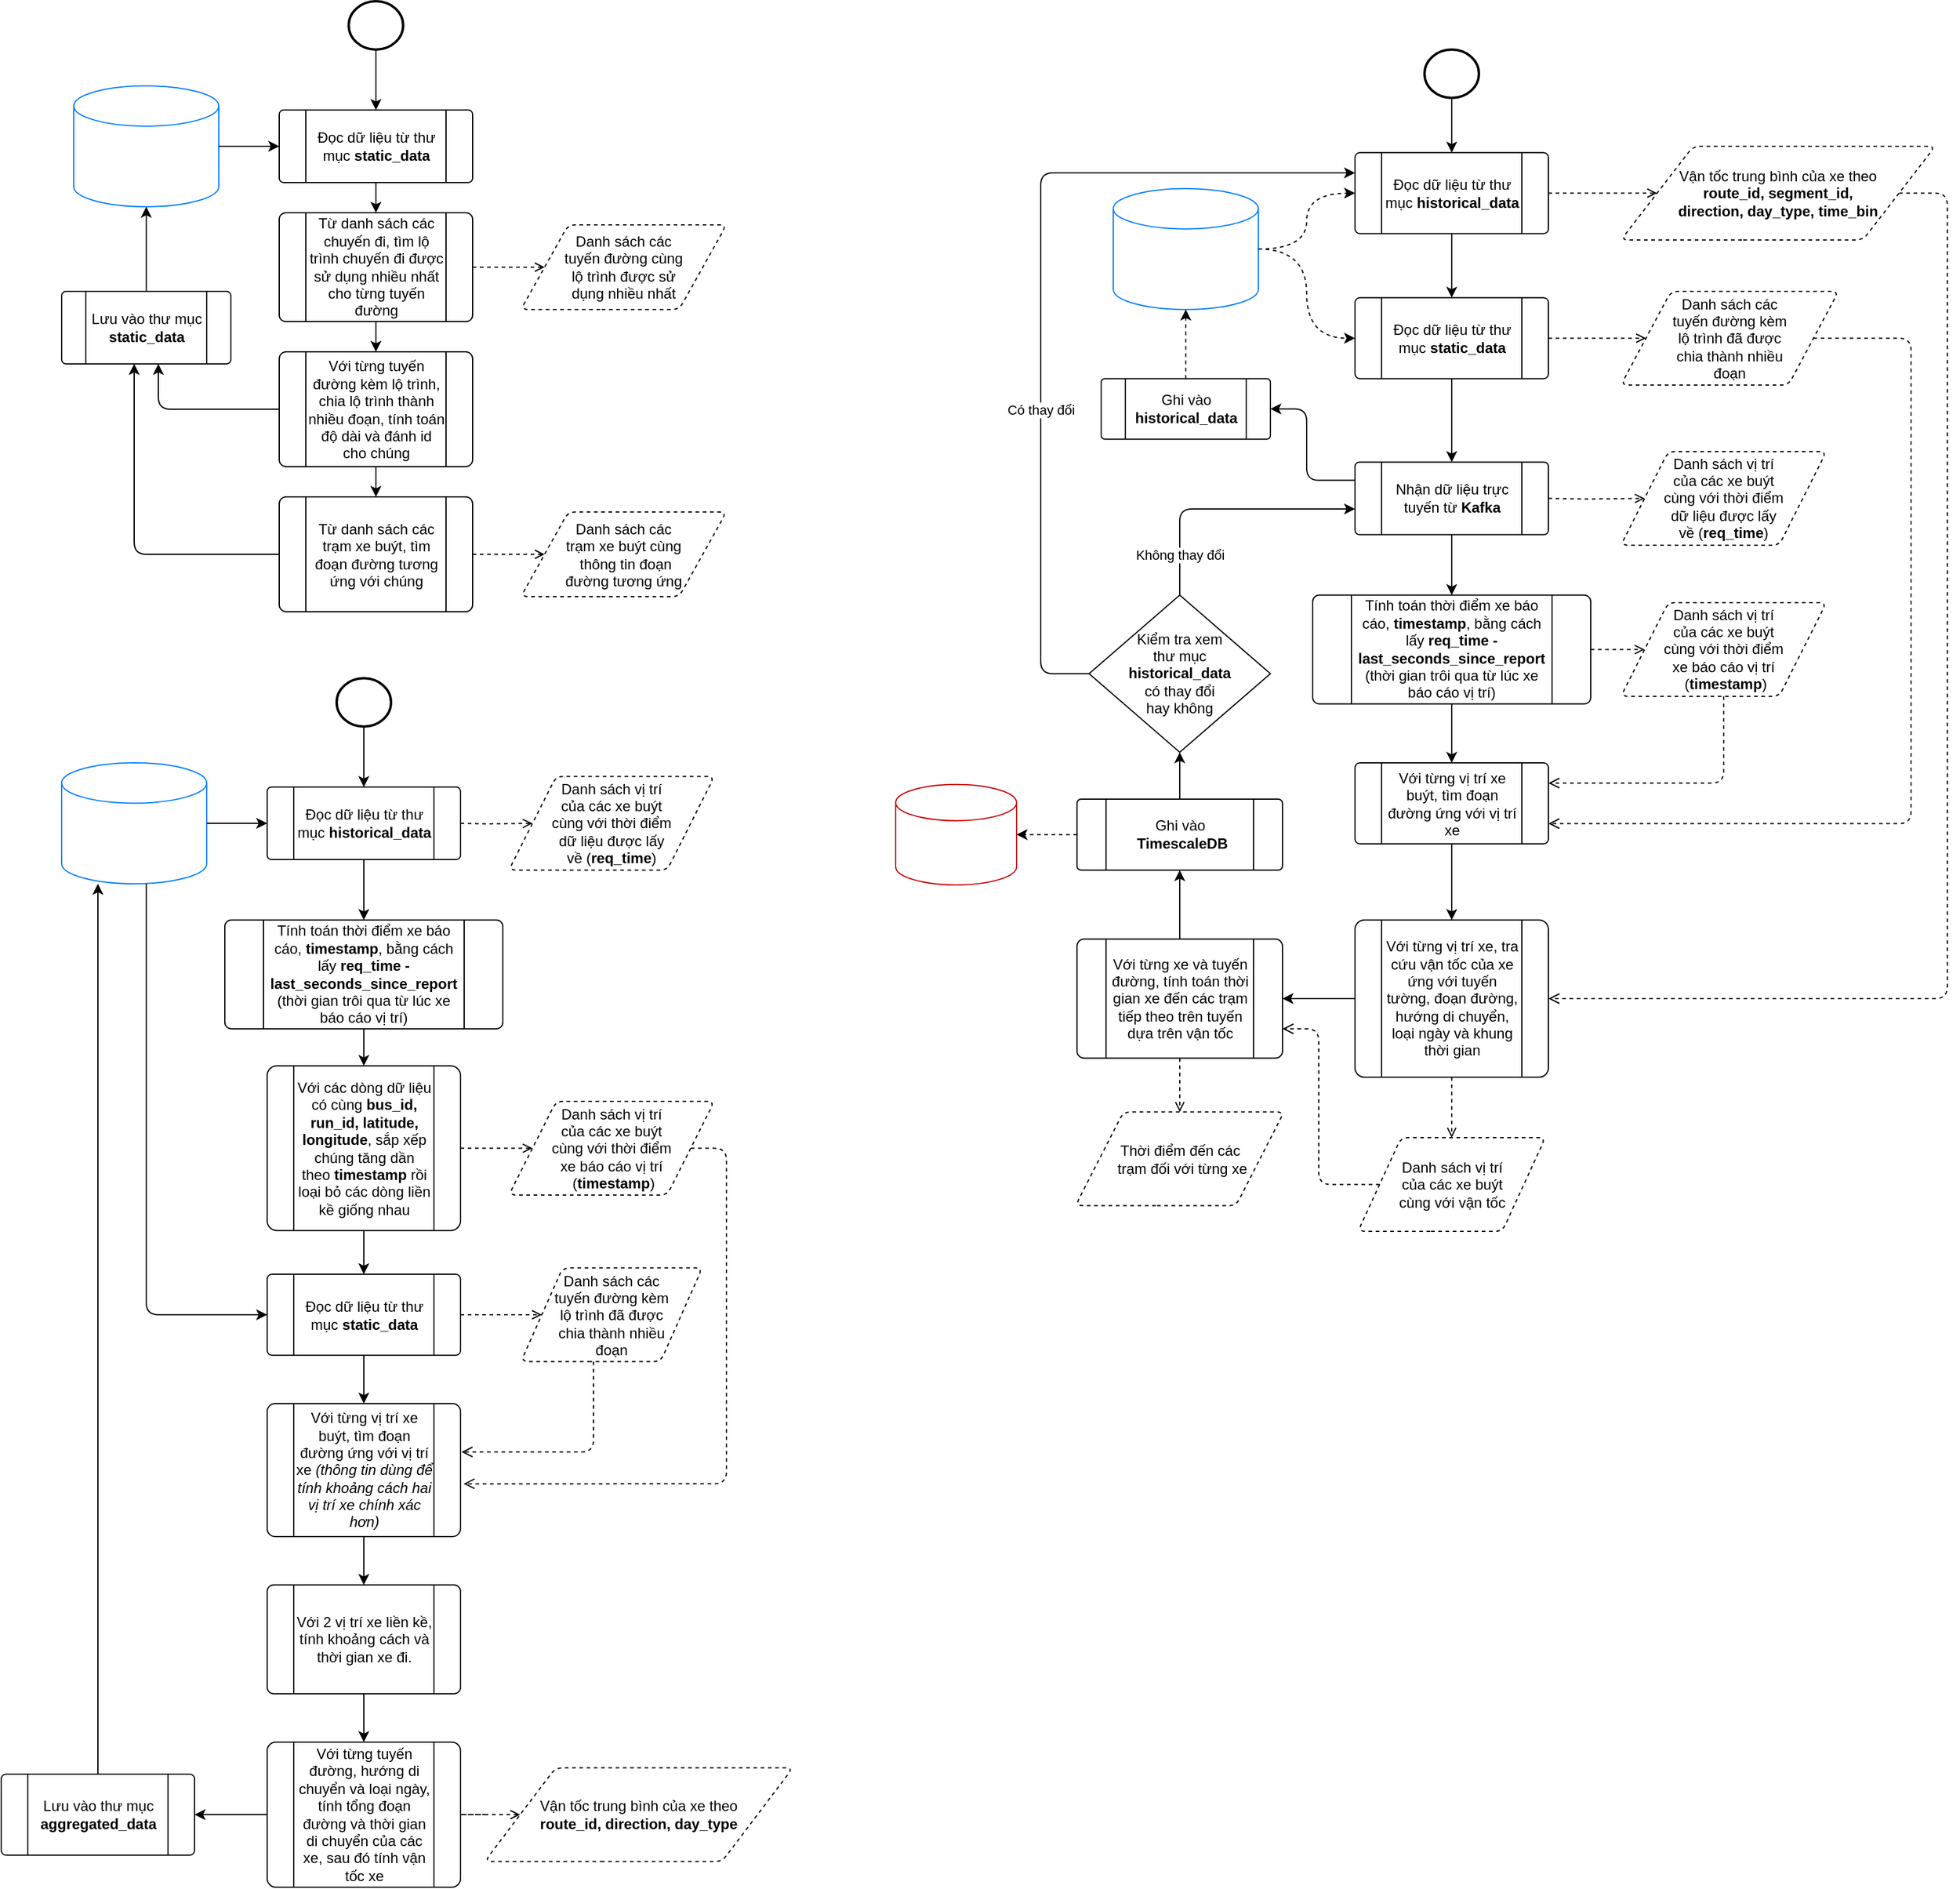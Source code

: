 <mxfile version="14.8.1" type="device"><diagram id="qMFnekn4dBkwKcCyuMU6" name="Page-1"><mxGraphModel dx="572" dy="740" grid="1" gridSize="10" guides="1" tooltips="1" connect="1" arrows="1" fold="1" page="1" pageScale="1" pageWidth="850" pageHeight="1100" math="0" shadow="0"><root><mxCell id="0"/><mxCell id="1" parent="0"/><mxCell id="ehZn6OlVtDh6Yn0bjx02-23" value="" style="group" vertex="1" connectable="0" parent="1"><mxGeometry x="890" y="1110" width="655" height="1000" as="geometry"/></mxCell><mxCell id="BM1fNFy99L5DrJd4SMUO-25" value="Danh sách các&lt;br&gt;tuyến đường kèm&lt;br&gt;lộ trình đã được&lt;br&gt;chia thành nhiều&lt;br&gt;đoạn" style="shape=parallelogram;html=1;strokeWidth=1;perimeter=parallelogramPerimeter;whiteSpace=wrap;rounded=1;arcSize=12;size=0.23;horizontal=1;dashed=1;" parent="ehZn6OlVtDh6Yn0bjx02-23" vertex="1"><mxGeometry x="430" y="487.75" width="150" height="77.5" as="geometry"/></mxCell><mxCell id="EC834DUbwCelz73j_CgH-8" value="Đọc dữ liệu từ thư mục&amp;nbsp;&lt;b&gt;historical_data&lt;/b&gt;" style="verticalLabelPosition=middle;verticalAlign=middle;html=1;shape=process;whiteSpace=wrap;rounded=1;size=0.14;arcSize=6;strokeWidth=1;labelPosition=center;align=center;" parent="ehZn6OlVtDh6Yn0bjx02-23" vertex="1"><mxGeometry x="220" y="90" width="160" height="60" as="geometry"/></mxCell><mxCell id="EC834DUbwCelz73j_CgH-9" value="" style="group" parent="ehZn6OlVtDh6Yn0bjx02-23" vertex="1" connectable="0"><mxGeometry x="50" y="70" width="120" height="100" as="geometry"/></mxCell><mxCell id="EC834DUbwCelz73j_CgH-10" value="" style="strokeWidth=1;html=1;shape=mxgraph.flowchart.database;whiteSpace=wrap;strokeColor=#007FFF;" parent="EC834DUbwCelz73j_CgH-9" vertex="1"><mxGeometry width="120" height="100" as="geometry"/></mxCell><mxCell id="EC834DUbwCelz73j_CgH-11" value="" style="shape=image;verticalLabelPosition=bottom;labelBackgroundColor=#ffffff;verticalAlign=top;aspect=fixed;imageAspect=0;image=https://blog.groupe-sii.com/wp-content/uploads/2014/11/hadoop-hdfs.png;" parent="EC834DUbwCelz73j_CgH-9" vertex="1"><mxGeometry x="17.61" y="40" width="84.77" height="40" as="geometry"/></mxCell><mxCell id="EC834DUbwCelz73j_CgH-12" style="edgeStyle=orthogonalEdgeStyle;rounded=0;orthogonalLoop=1;jettySize=auto;html=1;entryX=0;entryY=0.5;entryDx=0;entryDy=0;" parent="ehZn6OlVtDh6Yn0bjx02-23" source="EC834DUbwCelz73j_CgH-10" target="EC834DUbwCelz73j_CgH-8" edge="1"><mxGeometry relative="1" as="geometry"/></mxCell><mxCell id="EC834DUbwCelz73j_CgH-13" style="edgeStyle=orthogonalEdgeStyle;rounded=0;orthogonalLoop=1;jettySize=auto;html=1;" parent="ehZn6OlVtDh6Yn0bjx02-23" source="EC834DUbwCelz73j_CgH-14" target="EC834DUbwCelz73j_CgH-8" edge="1"><mxGeometry relative="1" as="geometry"/></mxCell><mxCell id="EC834DUbwCelz73j_CgH-14" value="" style="strokeWidth=2;html=1;shape=mxgraph.flowchart.start_2;whiteSpace=wrap;" parent="ehZn6OlVtDh6Yn0bjx02-23" vertex="1"><mxGeometry x="277.5" width="45" height="40" as="geometry"/></mxCell><mxCell id="EC834DUbwCelz73j_CgH-17" value="Tính toán thời điểm xe báo cáo, &lt;b&gt;timestamp&lt;/b&gt;, bằng cách lấy &lt;b&gt;req_time - last_seconds_since_report&lt;/b&gt; (thời gian trôi qua từ lúc xe báo cáo vị trí)" style="verticalLabelPosition=middle;verticalAlign=middle;html=1;shape=process;whiteSpace=wrap;rounded=1;size=0.14;arcSize=6;strokeWidth=1;labelPosition=center;align=center;" parent="ehZn6OlVtDh6Yn0bjx02-23" vertex="1"><mxGeometry x="185" y="200" width="230" height="90" as="geometry"/></mxCell><mxCell id="EC834DUbwCelz73j_CgH-7" style="edgeStyle=orthogonalEdgeStyle;curved=1;rounded=0;orthogonalLoop=1;jettySize=auto;html=1;entryX=0.5;entryY=0;entryDx=0;entryDy=0;" parent="ehZn6OlVtDh6Yn0bjx02-23" source="EC834DUbwCelz73j_CgH-8" target="EC834DUbwCelz73j_CgH-17" edge="1"><mxGeometry relative="1" as="geometry"/></mxCell><mxCell id="EC834DUbwCelz73j_CgH-21" value="Với các dòng dữ liệu có cùng &lt;b&gt;bus_id, run_id, latitude, longitude&lt;/b&gt;, sắp xếp chúng tăng dần theo&amp;nbsp;&lt;b&gt;timestamp &lt;/b&gt;rồi loại bỏ các dòng liền kề giống nhau" style="verticalLabelPosition=middle;verticalAlign=middle;html=1;shape=process;whiteSpace=wrap;rounded=1;size=0.14;arcSize=6;strokeWidth=1;labelPosition=center;align=center;" parent="ehZn6OlVtDh6Yn0bjx02-23" vertex="1"><mxGeometry x="220" y="320.63" width="160" height="136.25" as="geometry"/></mxCell><mxCell id="EC834DUbwCelz73j_CgH-16" style="edgeStyle=orthogonalEdgeStyle;curved=1;rounded=0;orthogonalLoop=1;jettySize=auto;html=1;entryX=0.5;entryY=0;entryDx=0;entryDy=0;" parent="ehZn6OlVtDh6Yn0bjx02-23" source="EC834DUbwCelz73j_CgH-17" target="EC834DUbwCelz73j_CgH-21" edge="1"><mxGeometry relative="1" as="geometry"/></mxCell><mxCell id="EC834DUbwCelz73j_CgH-25" style="edgeStyle=orthogonalEdgeStyle;rounded=0;orthogonalLoop=1;jettySize=auto;html=1;dashed=1;endArrow=open;endFill=0;" parent="ehZn6OlVtDh6Yn0bjx02-23" target="EC834DUbwCelz73j_CgH-26" edge="1"><mxGeometry relative="1" as="geometry"><mxPoint x="450" y="115" as="targetPoint"/><mxPoint x="380" y="120" as="sourcePoint"/></mxGeometry></mxCell><mxCell id="EC834DUbwCelz73j_CgH-26" value="Danh sách vị trí&lt;br&gt;của các xe buýt&lt;br&gt;cùng với thời điểm&lt;br&gt;dữ liệu được lấy&lt;br&gt;về (&lt;b&gt;req_time&lt;/b&gt;)" style="shape=parallelogram;html=1;strokeWidth=1;perimeter=parallelogramPerimeter;whiteSpace=wrap;rounded=1;arcSize=12;size=0.23;horizontal=1;dashed=1;" parent="ehZn6OlVtDh6Yn0bjx02-23" vertex="1"><mxGeometry x="420" y="81.25" width="170" height="77.5" as="geometry"/></mxCell><mxCell id="EC834DUbwCelz73j_CgH-28" style="edgeStyle=orthogonalEdgeStyle;rounded=0;orthogonalLoop=1;jettySize=auto;html=1;dashed=1;endArrow=open;endFill=0;exitX=1;exitY=0.5;exitDx=0;exitDy=0;" parent="ehZn6OlVtDh6Yn0bjx02-23" source="EC834DUbwCelz73j_CgH-21" target="EC834DUbwCelz73j_CgH-29" edge="1"><mxGeometry relative="1" as="geometry"><mxPoint x="480" y="372.5" as="targetPoint"/><mxPoint x="410" y="377.5" as="sourcePoint"/></mxGeometry></mxCell><mxCell id="EC834DUbwCelz73j_CgH-29" value="Danh sách vị trí&lt;br&gt;của các xe buýt&lt;br&gt;cùng với thời điểm&lt;br&gt;xe báo cáo vị trí&lt;br&gt;&amp;nbsp;(&lt;b&gt;timestamp&lt;/b&gt;)" style="shape=parallelogram;html=1;strokeWidth=1;perimeter=parallelogramPerimeter;whiteSpace=wrap;rounded=1;arcSize=12;size=0.23;horizontal=1;dashed=1;" parent="ehZn6OlVtDh6Yn0bjx02-23" vertex="1"><mxGeometry x="420" y="350" width="170" height="77.5" as="geometry"/></mxCell><mxCell id="EC834DUbwCelz73j_CgH-34" style="edgeStyle=orthogonalEdgeStyle;rounded=1;orthogonalLoop=1;jettySize=auto;html=1;entryX=0.5;entryY=0;entryDx=0;entryDy=0;exitX=0.5;exitY=1;exitDx=0;exitDy=0;" parent="ehZn6OlVtDh6Yn0bjx02-23" source="EC834DUbwCelz73j_CgH-21" target="EC834DUbwCelz73j_CgH-35" edge="1"><mxGeometry relative="1" as="geometry"><mxPoint x="290" y="453.13" as="sourcePoint"/></mxGeometry></mxCell><mxCell id="EC834DUbwCelz73j_CgH-35" value="Đọc dữ liệu từ thư mục &lt;b&gt;static_data&lt;/b&gt;" style="verticalLabelPosition=middle;verticalAlign=middle;html=1;shape=process;whiteSpace=wrap;rounded=1;size=0.14;arcSize=6;strokeWidth=1;labelPosition=center;align=center;" parent="ehZn6OlVtDh6Yn0bjx02-23" vertex="1"><mxGeometry x="220" y="493" width="160" height="67" as="geometry"/></mxCell><mxCell id="BM1fNFy99L5DrJd4SMUO-26" style="edgeStyle=orthogonalEdgeStyle;rounded=0;orthogonalLoop=1;jettySize=auto;html=1;entryX=0;entryY=0.5;entryDx=0;entryDy=0;dashed=1;endArrow=open;endFill=0;exitX=1;exitY=0.5;exitDx=0;exitDy=0;" parent="ehZn6OlVtDh6Yn0bjx02-23" source="EC834DUbwCelz73j_CgH-35" target="BM1fNFy99L5DrJd4SMUO-25" edge="1"><mxGeometry relative="1" as="geometry"><mxPoint x="415" y="531.75" as="sourcePoint"/></mxGeometry></mxCell><mxCell id="EC834DUbwCelz73j_CgH-37" style="edgeStyle=orthogonalEdgeStyle;rounded=1;orthogonalLoop=1;jettySize=auto;html=1;entryX=0;entryY=0.5;entryDx=0;entryDy=0;" parent="ehZn6OlVtDh6Yn0bjx02-23" source="EC834DUbwCelz73j_CgH-10" target="EC834DUbwCelz73j_CgH-35" edge="1"><mxGeometry relative="1" as="geometry"><mxPoint x="300" y="436.25" as="sourcePoint"/><mxPoint x="300" y="493" as="targetPoint"/><Array as="points"><mxPoint x="120" y="527"/></Array></mxGeometry></mxCell><mxCell id="EC834DUbwCelz73j_CgH-41" style="edgeStyle=orthogonalEdgeStyle;rounded=1;orthogonalLoop=1;jettySize=auto;html=1;entryX=0.5;entryY=0;entryDx=0;entryDy=0;exitX=0.5;exitY=1;exitDx=0;exitDy=0;" parent="ehZn6OlVtDh6Yn0bjx02-23" source="EC834DUbwCelz73j_CgH-35" target="EC834DUbwCelz73j_CgH-42" edge="1"><mxGeometry relative="1" as="geometry"><mxPoint x="305" y="590" as="sourcePoint"/></mxGeometry></mxCell><mxCell id="EC834DUbwCelz73j_CgH-42" value="Với từng vị trí xe buýt, tìm đoạn đường ứng với vị trí xe &lt;i&gt;(thông tin dùng để tính khoảng cách hai vị trí xe chính xác hơn)&lt;/i&gt;" style="verticalLabelPosition=middle;verticalAlign=middle;html=1;shape=process;whiteSpace=wrap;rounded=1;size=0.14;arcSize=6;strokeWidth=1;labelPosition=center;align=center;" parent="ehZn6OlVtDh6Yn0bjx02-23" vertex="1"><mxGeometry x="220" y="600" width="160" height="110" as="geometry"/></mxCell><mxCell id="EC834DUbwCelz73j_CgH-43" style="edgeStyle=orthogonalEdgeStyle;rounded=1;orthogonalLoop=1;jettySize=auto;html=1;entryX=1.005;entryY=0.368;entryDx=0;entryDy=0;endArrow=open;endFill=0;endSize=7;dashed=1;entryPerimeter=0;" parent="ehZn6OlVtDh6Yn0bjx02-23" source="BM1fNFy99L5DrJd4SMUO-25" target="EC834DUbwCelz73j_CgH-42" edge="1"><mxGeometry relative="1" as="geometry"><Array as="points"><mxPoint x="490" y="640"/><mxPoint x="381" y="640"/></Array></mxGeometry></mxCell><mxCell id="EC834DUbwCelz73j_CgH-44" style="edgeStyle=orthogonalEdgeStyle;rounded=1;orthogonalLoop=1;jettySize=auto;html=1;dashed=1;endArrow=open;endFill=0;endSize=7;entryX=1.016;entryY=0.603;entryDx=0;entryDy=0;entryPerimeter=0;" parent="ehZn6OlVtDh6Yn0bjx02-23" source="EC834DUbwCelz73j_CgH-29" edge="1" target="EC834DUbwCelz73j_CgH-42"><mxGeometry relative="1" as="geometry"><mxPoint x="380" y="670" as="targetPoint"/><Array as="points"><mxPoint x="600" y="389"/><mxPoint x="600" y="666"/></Array></mxGeometry></mxCell><mxCell id="EC834DUbwCelz73j_CgH-50" value="Vận tốc trung bình của xe theo&lt;br&gt;&lt;b&gt;route_id, direction, day_type&lt;/b&gt;" style="shape=parallelogram;html=1;strokeWidth=1;perimeter=parallelogramPerimeter;whiteSpace=wrap;rounded=1;arcSize=12;size=0.23;horizontal=1;dashed=1;" parent="ehZn6OlVtDh6Yn0bjx02-23" vertex="1"><mxGeometry x="400" y="901.25" width="255" height="77.5" as="geometry"/></mxCell><mxCell id="EC834DUbwCelz73j_CgH-51" value="Lưu vào thư mục &lt;b&gt;aggregated_data&lt;/b&gt;" style="verticalLabelPosition=middle;verticalAlign=middle;html=1;shape=process;whiteSpace=wrap;rounded=1;size=0.14;arcSize=6;strokeWidth=1;labelPosition=center;align=center;" parent="ehZn6OlVtDh6Yn0bjx02-23" vertex="1"><mxGeometry y="906.5" width="160" height="67" as="geometry"/></mxCell><mxCell id="EC834DUbwCelz73j_CgH-52" style="edgeStyle=orthogonalEdgeStyle;rounded=1;orthogonalLoop=1;jettySize=auto;html=1;entryX=1;entryY=0.5;entryDx=0;entryDy=0;exitX=0;exitY=0.5;exitDx=0;exitDy=0;" parent="ehZn6OlVtDh6Yn0bjx02-23" source="ehZn6OlVtDh6Yn0bjx02-18" target="EC834DUbwCelz73j_CgH-51" edge="1"><mxGeometry relative="1" as="geometry"><mxPoint x="220" y="940" as="sourcePoint"/></mxGeometry></mxCell><mxCell id="EC834DUbwCelz73j_CgH-53" style="edgeStyle=orthogonalEdgeStyle;rounded=1;orthogonalLoop=1;jettySize=auto;html=1;exitX=0.5;exitY=0;exitDx=0;exitDy=0;" parent="ehZn6OlVtDh6Yn0bjx02-23" source="EC834DUbwCelz73j_CgH-51" target="EC834DUbwCelz73j_CgH-10" edge="1"><mxGeometry relative="1" as="geometry"><mxPoint x="220" y="815" as="sourcePoint"/><mxPoint x="50" y="190" as="targetPoint"/><Array as="points"><mxPoint x="80" y="380"/><mxPoint x="80" y="380"/></Array></mxGeometry></mxCell><mxCell id="ehZn6OlVtDh6Yn0bjx02-17" value="Với 2 vị trí xe liền kề, tính khoảng cách và thời gian xe đi." style="verticalLabelPosition=middle;verticalAlign=middle;html=1;shape=process;whiteSpace=wrap;rounded=1;size=0.14;arcSize=6;strokeWidth=1;labelPosition=center;align=center;" vertex="1" parent="ehZn6OlVtDh6Yn0bjx02-23"><mxGeometry x="220" y="750" width="160" height="90" as="geometry"/></mxCell><mxCell id="ehZn6OlVtDh6Yn0bjx02-20" style="edgeStyle=orthogonalEdgeStyle;rounded=1;orthogonalLoop=1;jettySize=auto;html=1;" edge="1" parent="ehZn6OlVtDh6Yn0bjx02-23" source="EC834DUbwCelz73j_CgH-42" target="ehZn6OlVtDh6Yn0bjx02-17"><mxGeometry relative="1" as="geometry"/></mxCell><mxCell id="ehZn6OlVtDh6Yn0bjx02-18" value="Với từng tuyến đường, hướng di chuyển và loại ngày, tính tổng đoạn đường và thời gian di chuyển của các xe, sau đó tính vận tốc xe" style="verticalLabelPosition=middle;verticalAlign=middle;html=1;shape=process;whiteSpace=wrap;rounded=1;size=0.14;arcSize=6;strokeWidth=1;labelPosition=center;align=center;" vertex="1" parent="ehZn6OlVtDh6Yn0bjx02-23"><mxGeometry x="220" y="880" width="160" height="120" as="geometry"/></mxCell><mxCell id="EC834DUbwCelz73j_CgH-49" style="edgeStyle=orthogonalEdgeStyle;rounded=0;orthogonalLoop=1;jettySize=auto;html=1;entryX=0;entryY=0.5;entryDx=0;entryDy=0;dashed=1;endArrow=open;endFill=0;exitX=1;exitY=0.5;exitDx=0;exitDy=0;" parent="ehZn6OlVtDh6Yn0bjx02-23" source="ehZn6OlVtDh6Yn0bjx02-18" target="EC834DUbwCelz73j_CgH-50" edge="1"><mxGeometry relative="1" as="geometry"><mxPoint x="380" y="940" as="sourcePoint"/></mxGeometry></mxCell><mxCell id="ehZn6OlVtDh6Yn0bjx02-21" style="edgeStyle=orthogonalEdgeStyle;rounded=1;orthogonalLoop=1;jettySize=auto;html=1;entryX=0.5;entryY=0;entryDx=0;entryDy=0;" edge="1" parent="ehZn6OlVtDh6Yn0bjx02-23" source="ehZn6OlVtDh6Yn0bjx02-17" target="ehZn6OlVtDh6Yn0bjx02-18"><mxGeometry relative="1" as="geometry"/></mxCell><mxCell id="ehZn6OlVtDh6Yn0bjx02-24" value="" style="group" vertex="1" connectable="0" parent="1"><mxGeometry x="1630" y="590" width="870" height="977.5" as="geometry"/></mxCell><mxCell id="EC834DUbwCelz73j_CgH-56" value="Danh sách các&lt;br&gt;tuyến đường kèm&lt;br&gt;lộ trình đã được&lt;br&gt;chia thành nhiều&lt;br&gt;đoạn" style="shape=parallelogram;html=1;strokeWidth=1;perimeter=parallelogramPerimeter;whiteSpace=wrap;rounded=1;arcSize=12;size=0.23;horizontal=1;dashed=1;" parent="ehZn6OlVtDh6Yn0bjx02-24" vertex="1"><mxGeometry x="600" y="200" width="180" height="77.5" as="geometry"/></mxCell><mxCell id="EC834DUbwCelz73j_CgH-58" value="Nhận dữ liệu trực tuyến từ &lt;b&gt;Kafka&lt;/b&gt;" style="verticalLabelPosition=middle;verticalAlign=middle;html=1;shape=process;whiteSpace=wrap;rounded=1;size=0.14;arcSize=6;strokeWidth=1;labelPosition=center;align=center;" parent="ehZn6OlVtDh6Yn0bjx02-24" vertex="1"><mxGeometry x="380" y="341.25" width="160" height="60" as="geometry"/></mxCell><mxCell id="EC834DUbwCelz73j_CgH-59" value="" style="group" parent="ehZn6OlVtDh6Yn0bjx02-24" vertex="1" connectable="0"><mxGeometry x="180" y="115" width="120" height="100" as="geometry"/></mxCell><mxCell id="EC834DUbwCelz73j_CgH-60" value="" style="strokeWidth=1;html=1;shape=mxgraph.flowchart.database;whiteSpace=wrap;strokeColor=#007FFF;" parent="EC834DUbwCelz73j_CgH-59" vertex="1"><mxGeometry width="120" height="100" as="geometry"/></mxCell><mxCell id="EC834DUbwCelz73j_CgH-61" value="" style="shape=image;verticalLabelPosition=bottom;labelBackgroundColor=#ffffff;verticalAlign=top;aspect=fixed;imageAspect=0;image=https://blog.groupe-sii.com/wp-content/uploads/2014/11/hadoop-hdfs.png;" parent="EC834DUbwCelz73j_CgH-59" vertex="1"><mxGeometry x="17.61" y="40" width="84.77" height="40" as="geometry"/></mxCell><mxCell id="EC834DUbwCelz73j_CgH-64" value="" style="strokeWidth=2;html=1;shape=mxgraph.flowchart.start_2;whiteSpace=wrap;" parent="ehZn6OlVtDh6Yn0bjx02-24" vertex="1"><mxGeometry x="437.5" width="45" height="40" as="geometry"/></mxCell><mxCell id="EC834DUbwCelz73j_CgH-66" value="Tính toán thời điểm xe báo cáo, &lt;b&gt;timestamp&lt;/b&gt;, bằng cách lấy &lt;b&gt;req_time - last_seconds_since_report&lt;/b&gt; (thời gian trôi qua từ lúc xe báo cáo vị trí)" style="verticalLabelPosition=middle;verticalAlign=middle;html=1;shape=process;whiteSpace=wrap;rounded=1;size=0.14;arcSize=6;strokeWidth=1;labelPosition=center;align=center;" parent="ehZn6OlVtDh6Yn0bjx02-24" vertex="1"><mxGeometry x="345" y="451.25" width="230" height="90" as="geometry"/></mxCell><mxCell id="EC834DUbwCelz73j_CgH-57" style="edgeStyle=orthogonalEdgeStyle;curved=1;rounded=0;orthogonalLoop=1;jettySize=auto;html=1;entryX=0.5;entryY=0;entryDx=0;entryDy=0;" parent="ehZn6OlVtDh6Yn0bjx02-24" source="EC834DUbwCelz73j_CgH-58" target="EC834DUbwCelz73j_CgH-66" edge="1"><mxGeometry relative="1" as="geometry"/></mxCell><mxCell id="EC834DUbwCelz73j_CgH-68" style="edgeStyle=orthogonalEdgeStyle;rounded=0;orthogonalLoop=1;jettySize=auto;html=1;dashed=1;endArrow=open;endFill=0;" parent="ehZn6OlVtDh6Yn0bjx02-24" target="EC834DUbwCelz73j_CgH-69" edge="1"><mxGeometry relative="1" as="geometry"><mxPoint x="610" y="366.25" as="targetPoint"/><mxPoint x="540.0" y="371.25" as="sourcePoint"/></mxGeometry></mxCell><mxCell id="EC834DUbwCelz73j_CgH-69" value="Danh sách vị trí&lt;br&gt;của các xe buýt&lt;br&gt;cùng với thời điểm&lt;br&gt;dữ liệu được lấy&lt;br&gt;về (&lt;b&gt;req_time&lt;/b&gt;)" style="shape=parallelogram;html=1;strokeWidth=1;perimeter=parallelogramPerimeter;whiteSpace=wrap;rounded=1;arcSize=12;size=0.23;horizontal=1;dashed=1;" parent="ehZn6OlVtDh6Yn0bjx02-24" vertex="1"><mxGeometry x="600" y="332.5" width="170" height="77.5" as="geometry"/></mxCell><mxCell id="EC834DUbwCelz73j_CgH-70" style="edgeStyle=orthogonalEdgeStyle;rounded=0;orthogonalLoop=1;jettySize=auto;html=1;dashed=1;endArrow=open;endFill=0;exitX=1;exitY=0.5;exitDx=0;exitDy=0;" parent="ehZn6OlVtDh6Yn0bjx02-24" source="EC834DUbwCelz73j_CgH-66" target="EC834DUbwCelz73j_CgH-72" edge="1"><mxGeometry relative="1" as="geometry"><mxPoint x="629.97" y="493.75" as="targetPoint"/><mxPoint x="529.97" y="510" as="sourcePoint"/></mxGeometry></mxCell><mxCell id="EC834DUbwCelz73j_CgH-72" value="Danh sách vị trí&lt;br&gt;của các xe buýt&lt;br&gt;cùng với thời điểm&lt;br&gt;xe báo cáo vị trí&lt;br&gt;&amp;nbsp;(&lt;b&gt;timestamp&lt;/b&gt;)" style="shape=parallelogram;html=1;strokeWidth=1;perimeter=parallelogramPerimeter;whiteSpace=wrap;rounded=1;arcSize=12;size=0.23;horizontal=1;dashed=1;" parent="ehZn6OlVtDh6Yn0bjx02-24" vertex="1"><mxGeometry x="600" y="457.5" width="170" height="77.5" as="geometry"/></mxCell><mxCell id="EC834DUbwCelz73j_CgH-74" value="Đọc dữ liệu từ thư mục &lt;b&gt;static_data&lt;/b&gt;" style="verticalLabelPosition=middle;verticalAlign=middle;html=1;shape=process;whiteSpace=wrap;rounded=1;size=0.14;arcSize=6;strokeWidth=1;labelPosition=center;align=center;" parent="ehZn6OlVtDh6Yn0bjx02-24" vertex="1"><mxGeometry x="380" y="205.25" width="160" height="67" as="geometry"/></mxCell><mxCell id="EC834DUbwCelz73j_CgH-54" style="edgeStyle=orthogonalEdgeStyle;rounded=0;orthogonalLoop=1;jettySize=auto;html=1;entryX=0;entryY=0.5;entryDx=0;entryDy=0;dashed=1;endArrow=open;endFill=0;exitX=1;exitY=0.5;exitDx=0;exitDy=0;" parent="ehZn6OlVtDh6Yn0bjx02-24" source="EC834DUbwCelz73j_CgH-74" target="EC834DUbwCelz73j_CgH-56" edge="1"><mxGeometry relative="1" as="geometry"><mxPoint x="564.97" y="633.5" as="sourcePoint"/></mxGeometry></mxCell><mxCell id="EC834DUbwCelz73j_CgH-77" value="Với từng vị trí xe buýt, tìm đoạn đường ứng với vị trí xe" style="verticalLabelPosition=middle;verticalAlign=middle;html=1;shape=process;whiteSpace=wrap;rounded=1;size=0.14;arcSize=6;strokeWidth=1;labelPosition=center;align=center;" parent="ehZn6OlVtDh6Yn0bjx02-24" vertex="1"><mxGeometry x="380" y="590" width="160" height="67" as="geometry"/></mxCell><mxCell id="EC834DUbwCelz73j_CgH-78" value="Với từng vị trí xe, tra cứu vận tốc của xe ứng với tuyến tường, đoạn đường, hướng di chuyển, loại ngày và khung thời gian" style="verticalLabelPosition=middle;verticalAlign=middle;html=1;shape=process;whiteSpace=wrap;rounded=1;size=0.14;arcSize=6;strokeWidth=1;labelPosition=center;align=center;" parent="ehZn6OlVtDh6Yn0bjx02-24" vertex="1"><mxGeometry x="380" y="720" width="160" height="130" as="geometry"/></mxCell><mxCell id="EC834DUbwCelz73j_CgH-79" style="edgeStyle=orthogonalEdgeStyle;rounded=1;orthogonalLoop=1;jettySize=auto;html=1;entryX=0.5;entryY=0;entryDx=0;entryDy=0;exitX=0.5;exitY=1;exitDx=0;exitDy=0;" parent="ehZn6OlVtDh6Yn0bjx02-24" source="EC834DUbwCelz73j_CgH-77" target="EC834DUbwCelz73j_CgH-78" edge="1"><mxGeometry relative="1" as="geometry"><mxPoint x="465" y="883" as="sourcePoint"/></mxGeometry></mxCell><mxCell id="EC834DUbwCelz73j_CgH-110" style="edgeStyle=orthogonalEdgeStyle;rounded=1;orthogonalLoop=1;jettySize=auto;html=1;entryX=1;entryY=0.5;entryDx=0;entryDy=0;dashed=1;endArrow=open;endFill=0;endSize=7;" parent="ehZn6OlVtDh6Yn0bjx02-24" source="EC834DUbwCelz73j_CgH-81" target="EC834DUbwCelz73j_CgH-78" edge="1"><mxGeometry relative="1" as="geometry"><Array as="points"><mxPoint x="870" y="119"/><mxPoint x="870" y="785"/></Array></mxGeometry></mxCell><mxCell id="EC834DUbwCelz73j_CgH-81" value="Vận tốc trung bình của xe theo&lt;br&gt;&lt;b&gt;route_id, segment_id, &lt;br&gt;direction, day_type, time_bin&lt;/b&gt;" style="shape=parallelogram;html=1;strokeWidth=1;perimeter=parallelogramPerimeter;whiteSpace=wrap;rounded=1;arcSize=12;size=0.23;horizontal=1;dashed=1;" parent="ehZn6OlVtDh6Yn0bjx02-24" vertex="1"><mxGeometry x="600" y="80" width="260" height="77.5" as="geometry"/></mxCell><mxCell id="EC834DUbwCelz73j_CgH-108" style="edgeStyle=orthogonalEdgeStyle;rounded=1;orthogonalLoop=1;jettySize=auto;html=1;entryX=1;entryY=0.75;entryDx=0;entryDy=0;dashed=1;endArrow=open;endFill=0;endSize=7;" parent="ehZn6OlVtDh6Yn0bjx02-24" source="EC834DUbwCelz73j_CgH-56" target="EC834DUbwCelz73j_CgH-77" edge="1"><mxGeometry relative="1" as="geometry"><Array as="points"><mxPoint x="840" y="239"/><mxPoint x="840" y="640"/></Array></mxGeometry></mxCell><mxCell id="EC834DUbwCelz73j_CgH-82" value="Với từng xe và tuyến đường, tính toán thời gian xe đến các trạm tiếp theo trên tuyến dựa trên vận tốc" style="verticalLabelPosition=middle;verticalAlign=middle;html=1;shape=process;whiteSpace=wrap;rounded=1;size=0.14;arcSize=6;strokeWidth=1;labelPosition=center;align=center;" parent="ehZn6OlVtDh6Yn0bjx02-24" vertex="1"><mxGeometry x="150" y="735.75" width="170" height="98.5" as="geometry"/></mxCell><mxCell id="EC834DUbwCelz73j_CgH-83" style="edgeStyle=orthogonalEdgeStyle;rounded=1;orthogonalLoop=1;jettySize=auto;html=1;entryX=1;entryY=0.5;entryDx=0;entryDy=0;exitX=0;exitY=0.5;exitDx=0;exitDy=0;" parent="ehZn6OlVtDh6Yn0bjx02-24" source="EC834DUbwCelz73j_CgH-78" target="EC834DUbwCelz73j_CgH-82" edge="1"><mxGeometry relative="1" as="geometry"><mxPoint x="70" y="793" as="sourcePoint"/></mxGeometry></mxCell><mxCell id="EC834DUbwCelz73j_CgH-102" value="Đọc dữ liệu từ thư mục &lt;b&gt;historical_data&lt;/b&gt;" style="verticalLabelPosition=middle;verticalAlign=middle;html=1;shape=process;whiteSpace=wrap;rounded=1;size=0.14;arcSize=6;strokeWidth=1;labelPosition=center;align=center;" parent="ehZn6OlVtDh6Yn0bjx02-24" vertex="1"><mxGeometry x="380" y="85.25" width="160" height="67" as="geometry"/></mxCell><mxCell id="EC834DUbwCelz73j_CgH-109" style="edgeStyle=orthogonalEdgeStyle;rounded=1;orthogonalLoop=1;jettySize=auto;html=1;entryX=1;entryY=0.25;entryDx=0;entryDy=0;dashed=1;endArrow=open;endFill=0;endSize=7;" parent="ehZn6OlVtDh6Yn0bjx02-24" source="EC834DUbwCelz73j_CgH-72" target="EC834DUbwCelz73j_CgH-77" edge="1"><mxGeometry relative="1" as="geometry"><Array as="points"><mxPoint x="685" y="607"/></Array></mxGeometry></mxCell><mxCell id="EC834DUbwCelz73j_CgH-107" style="edgeStyle=orthogonalEdgeStyle;curved=1;rounded=0;orthogonalLoop=1;jettySize=auto;html=1;entryX=0.5;entryY=0;entryDx=0;entryDy=0;" parent="ehZn6OlVtDh6Yn0bjx02-24" source="EC834DUbwCelz73j_CgH-66" target="EC834DUbwCelz73j_CgH-77" edge="1"><mxGeometry relative="1" as="geometry"><mxPoint x="460" y="540" as="sourcePoint"/></mxGeometry></mxCell><mxCell id="EC834DUbwCelz73j_CgH-111" style="edgeStyle=orthogonalEdgeStyle;curved=1;rounded=0;orthogonalLoop=1;jettySize=auto;html=1;exitX=0.5;exitY=1;exitDx=0;exitDy=0;" parent="ehZn6OlVtDh6Yn0bjx02-24" source="EC834DUbwCelz73j_CgH-74" target="EC834DUbwCelz73j_CgH-58" edge="1"><mxGeometry relative="1" as="geometry"/></mxCell><mxCell id="EC834DUbwCelz73j_CgH-112" style="edgeStyle=orthogonalEdgeStyle;curved=1;rounded=0;orthogonalLoop=1;jettySize=auto;html=1;" parent="ehZn6OlVtDh6Yn0bjx02-24" source="EC834DUbwCelz73j_CgH-102" target="EC834DUbwCelz73j_CgH-74" edge="1"><mxGeometry relative="1" as="geometry"/></mxCell><mxCell id="EC834DUbwCelz73j_CgH-113" style="edgeStyle=orthogonalEdgeStyle;curved=1;rounded=0;orthogonalLoop=1;jettySize=auto;html=1;exitX=0.5;exitY=1;exitDx=0;exitDy=0;exitPerimeter=0;" parent="ehZn6OlVtDh6Yn0bjx02-24" source="EC834DUbwCelz73j_CgH-64" target="EC834DUbwCelz73j_CgH-102" edge="1"><mxGeometry relative="1" as="geometry"><Array as="points"/></mxGeometry></mxCell><mxCell id="EC834DUbwCelz73j_CgH-80" style="edgeStyle=orthogonalEdgeStyle;rounded=0;orthogonalLoop=1;jettySize=auto;html=1;entryX=0;entryY=0.5;entryDx=0;entryDy=0;dashed=1;endArrow=open;endFill=0;exitX=1;exitY=0.5;exitDx=0;exitDy=0;" parent="ehZn6OlVtDh6Yn0bjx02-24" source="EC834DUbwCelz73j_CgH-102" target="EC834DUbwCelz73j_CgH-81" edge="1"><mxGeometry relative="1" as="geometry"><mxPoint x="550" y="97.5" as="sourcePoint"/></mxGeometry></mxCell><mxCell id="EC834DUbwCelz73j_CgH-114" style="edgeStyle=orthogonalEdgeStyle;curved=1;rounded=0;orthogonalLoop=1;jettySize=auto;html=1;exitX=1;exitY=0.5;exitDx=0;exitDy=0;exitPerimeter=0;dashed=1;" parent="ehZn6OlVtDh6Yn0bjx02-24" source="EC834DUbwCelz73j_CgH-60" target="EC834DUbwCelz73j_CgH-102" edge="1"><mxGeometry relative="1" as="geometry"/></mxCell><mxCell id="EC834DUbwCelz73j_CgH-116" style="edgeStyle=orthogonalEdgeStyle;curved=1;rounded=0;orthogonalLoop=1;jettySize=auto;html=1;exitX=1;exitY=0.5;exitDx=0;exitDy=0;exitPerimeter=0;entryX=0;entryY=0.5;entryDx=0;entryDy=0;dashed=1;" parent="ehZn6OlVtDh6Yn0bjx02-24" source="EC834DUbwCelz73j_CgH-60" target="EC834DUbwCelz73j_CgH-74" edge="1"><mxGeometry relative="1" as="geometry"/></mxCell><mxCell id="EC834DUbwCelz73j_CgH-117" style="edgeStyle=orthogonalEdgeStyle;rounded=0;orthogonalLoop=1;jettySize=auto;html=1;dashed=1;endArrow=open;endFill=0;" parent="ehZn6OlVtDh6Yn0bjx02-24" source="EC834DUbwCelz73j_CgH-78" target="EC834DUbwCelz73j_CgH-118" edge="1"><mxGeometry relative="1" as="geometry"><mxPoint x="384.97" y="936.25" as="targetPoint"/><mxPoint x="330" y="938.75" as="sourcePoint"/></mxGeometry></mxCell><mxCell id="EC834DUbwCelz73j_CgH-119" style="edgeStyle=orthogonalEdgeStyle;rounded=1;orthogonalLoop=1;jettySize=auto;html=1;dashed=1;endArrow=open;endFill=0;endSize=7;entryX=1;entryY=0.75;entryDx=0;entryDy=0;" parent="ehZn6OlVtDh6Yn0bjx02-24" source="EC834DUbwCelz73j_CgH-118" target="EC834DUbwCelz73j_CgH-82" edge="1"><mxGeometry relative="1" as="geometry"><Array as="points"><mxPoint x="350" y="939"/><mxPoint x="350" y="810"/><mxPoint x="320" y="810"/></Array></mxGeometry></mxCell><mxCell id="EC834DUbwCelz73j_CgH-118" value="Danh sách vị trí&lt;br&gt;của các xe buýt&lt;br&gt;cùng với vận tốc" style="shape=parallelogram;html=1;strokeWidth=1;perimeter=parallelogramPerimeter;whiteSpace=wrap;rounded=1;arcSize=12;size=0.23;horizontal=1;dashed=1;" parent="ehZn6OlVtDh6Yn0bjx02-24" vertex="1"><mxGeometry x="382.5" y="900" width="155" height="77.5" as="geometry"/></mxCell><mxCell id="EC834DUbwCelz73j_CgH-122" style="edgeStyle=orthogonalEdgeStyle;rounded=0;orthogonalLoop=1;jettySize=auto;html=1;dashed=1;endArrow=open;endFill=0;" parent="ehZn6OlVtDh6Yn0bjx02-24" source="EC834DUbwCelz73j_CgH-82" target="EC834DUbwCelz73j_CgH-123" edge="1"><mxGeometry relative="1" as="geometry"><mxPoint x="-47.53" y="756.25" as="targetPoint"/><mxPoint x="27.5" y="670" as="sourcePoint"/></mxGeometry></mxCell><mxCell id="EC834DUbwCelz73j_CgH-123" value="Thời điểm đến các&lt;br&gt;&amp;nbsp;trạm đối với từng xe" style="shape=parallelogram;html=1;strokeWidth=1;perimeter=parallelogramPerimeter;whiteSpace=wrap;rounded=1;arcSize=12;size=0.23;horizontal=1;dashed=1;" parent="ehZn6OlVtDh6Yn0bjx02-24" vertex="1"><mxGeometry x="148.75" y="878.75" width="172.5" height="77.5" as="geometry"/></mxCell><mxCell id="EC834DUbwCelz73j_CgH-124" value="Ghi vào&lt;br&gt;&amp;nbsp;&lt;b&gt;TimescaleDB&lt;/b&gt;" style="verticalLabelPosition=middle;verticalAlign=middle;html=1;shape=process;whiteSpace=wrap;rounded=1;size=0.14;arcSize=6;strokeWidth=1;labelPosition=center;align=center;" parent="ehZn6OlVtDh6Yn0bjx02-24" vertex="1"><mxGeometry x="150" y="620" width="170" height="58.75" as="geometry"/></mxCell><mxCell id="EC834DUbwCelz73j_CgH-125" style="edgeStyle=orthogonalEdgeStyle;rounded=1;orthogonalLoop=1;jettySize=auto;html=1;entryX=0.5;entryY=1;entryDx=0;entryDy=0;exitX=0.5;exitY=0;exitDx=0;exitDy=0;" parent="ehZn6OlVtDh6Yn0bjx02-24" source="EC834DUbwCelz73j_CgH-82" target="EC834DUbwCelz73j_CgH-124" edge="1"><mxGeometry relative="1" as="geometry"><mxPoint x="246.25" y="740.0" as="sourcePoint"/></mxGeometry></mxCell><mxCell id="EC834DUbwCelz73j_CgH-128" value="Kiểm tra xem&lt;br&gt;thư mục&lt;br&gt;&lt;b&gt;historical_data &lt;br&gt;&lt;/b&gt;có thay đổi &lt;br&gt;hay không" style="rhombus;whiteSpace=wrap;html=1;" parent="ehZn6OlVtDh6Yn0bjx02-24" vertex="1"><mxGeometry x="160" y="451.25" width="150" height="130" as="geometry"/></mxCell><mxCell id="EC834DUbwCelz73j_CgH-130" style="edgeStyle=orthogonalEdgeStyle;rounded=1;orthogonalLoop=1;jettySize=auto;html=1;entryX=0.5;entryY=1;entryDx=0;entryDy=0;" parent="ehZn6OlVtDh6Yn0bjx02-24" source="EC834DUbwCelz73j_CgH-124" target="EC834DUbwCelz73j_CgH-128" edge="1"><mxGeometry relative="1" as="geometry"><mxPoint x="465" y="883" as="sourcePoint"/></mxGeometry></mxCell><mxCell id="EC834DUbwCelz73j_CgH-132" style="edgeStyle=orthogonalEdgeStyle;rounded=1;orthogonalLoop=1;jettySize=auto;html=1;" parent="ehZn6OlVtDh6Yn0bjx02-24" source="EC834DUbwCelz73j_CgH-128" edge="1"><mxGeometry relative="1" as="geometry"><mxPoint x="465" y="883" as="sourcePoint"/><mxPoint x="380" y="380" as="targetPoint"/><Array as="points"><mxPoint x="235" y="380"/><mxPoint x="380" y="380"/></Array></mxGeometry></mxCell><mxCell id="EC834DUbwCelz73j_CgH-134" value="Không thay đổi" style="edgeLabel;html=1;align=center;verticalAlign=middle;resizable=0;points=[];" parent="EC834DUbwCelz73j_CgH-132" vertex="1" connectable="0"><mxGeometry x="-0.424" y="-1" relative="1" as="geometry"><mxPoint x="-1" y="29" as="offset"/></mxGeometry></mxCell><mxCell id="EC834DUbwCelz73j_CgH-135" style="edgeStyle=orthogonalEdgeStyle;rounded=1;orthogonalLoop=1;jettySize=auto;html=1;entryX=0;entryY=0.25;entryDx=0;entryDy=0;" parent="ehZn6OlVtDh6Yn0bjx02-24" source="EC834DUbwCelz73j_CgH-128" target="EC834DUbwCelz73j_CgH-102" edge="1"><mxGeometry relative="1" as="geometry"><mxPoint x="465" y="883" as="sourcePoint"/><Array as="points"><mxPoint x="120" y="516"/><mxPoint x="120" y="102"/></Array></mxGeometry></mxCell><mxCell id="EC834DUbwCelz73j_CgH-136" value="Có thay đổi" style="edgeLabel;html=1;align=center;verticalAlign=middle;resizable=0;points=[];" parent="EC834DUbwCelz73j_CgH-135" vertex="1" connectable="0"><mxGeometry x="-0.424" y="-1" relative="1" as="geometry"><mxPoint x="-1" y="-53" as="offset"/></mxGeometry></mxCell><mxCell id="ehZn6OlVtDh6Yn0bjx02-5" style="edgeStyle=orthogonalEdgeStyle;rounded=1;orthogonalLoop=1;jettySize=auto;html=1;dashed=1;" edge="1" parent="ehZn6OlVtDh6Yn0bjx02-24" source="ehZn6OlVtDh6Yn0bjx02-2" target="EC834DUbwCelz73j_CgH-60"><mxGeometry relative="1" as="geometry"/></mxCell><mxCell id="ehZn6OlVtDh6Yn0bjx02-2" value="Ghi vào &lt;b&gt;historical_data&lt;/b&gt;" style="verticalLabelPosition=middle;verticalAlign=middle;html=1;shape=process;whiteSpace=wrap;rounded=1;size=0.14;arcSize=6;strokeWidth=1;labelPosition=center;align=center;" vertex="1" parent="ehZn6OlVtDh6Yn0bjx02-24"><mxGeometry x="170" y="272.25" width="140" height="50" as="geometry"/></mxCell><mxCell id="ehZn6OlVtDh6Yn0bjx02-3" style="edgeStyle=orthogonalEdgeStyle;rounded=1;orthogonalLoop=1;jettySize=auto;html=1;exitX=0;exitY=0.25;exitDx=0;exitDy=0;entryX=1;entryY=0.5;entryDx=0;entryDy=0;" edge="1" parent="ehZn6OlVtDh6Yn0bjx02-24" source="EC834DUbwCelz73j_CgH-58" target="ehZn6OlVtDh6Yn0bjx02-2"><mxGeometry relative="1" as="geometry"><Array as="points"><mxPoint x="340" y="356"/><mxPoint x="340" y="297"/></Array></mxGeometry></mxCell><mxCell id="ehZn6OlVtDh6Yn0bjx02-12" value="" style="group" vertex="1" connectable="0" parent="ehZn6OlVtDh6Yn0bjx02-24"><mxGeometry y="607.82" width="100" height="83.12" as="geometry"/></mxCell><mxCell id="ehZn6OlVtDh6Yn0bjx02-7" value="" style="shape=cylinder3;whiteSpace=wrap;html=1;boundedLbl=1;backgroundOutline=1;size=15;strokeColor=#CC0000;" vertex="1" parent="ehZn6OlVtDh6Yn0bjx02-12"><mxGeometry width="100" height="83.12" as="geometry"/></mxCell><mxCell id="ehZn6OlVtDh6Yn0bjx02-8" value="" style="shape=image;verticalLabelPosition=bottom;labelBackgroundColor=#ffffff;verticalAlign=top;aspect=fixed;imageAspect=0;image=https://cdn.holistics.io/landing/databases/timescale.png;" vertex="1" parent="ehZn6OlVtDh6Yn0bjx02-12"><mxGeometry x="18.24" y="33.65" width="63.51" height="37.28" as="geometry"/></mxCell><mxCell id="ehZn6OlVtDh6Yn0bjx02-10" style="edgeStyle=orthogonalEdgeStyle;rounded=1;orthogonalLoop=1;jettySize=auto;html=1;entryX=1;entryY=0.5;entryDx=0;entryDy=0;entryPerimeter=0;dashed=1;" edge="1" parent="ehZn6OlVtDh6Yn0bjx02-24" source="EC834DUbwCelz73j_CgH-124" target="ehZn6OlVtDh6Yn0bjx02-7"><mxGeometry relative="1" as="geometry"/></mxCell><mxCell id="ehZn6OlVtDh6Yn0bjx02-30" value="" style="group" vertex="1" connectable="0" parent="1"><mxGeometry x="940" y="550" width="550" height="505" as="geometry"/></mxCell><mxCell id="BM1fNFy99L5DrJd4SMUO-6" value="Đọc dữ liệu từ thư mục&amp;nbsp;&lt;b&gt;static_data&lt;/b&gt;" style="verticalLabelPosition=middle;verticalAlign=middle;html=1;shape=process;whiteSpace=wrap;rounded=1;size=0.14;arcSize=6;strokeWidth=1;labelPosition=center;align=center;" parent="ehZn6OlVtDh6Yn0bjx02-30" vertex="1"><mxGeometry x="180" y="90" width="160" height="60" as="geometry"/></mxCell><mxCell id="BM1fNFy99L5DrJd4SMUO-7" value="" style="group" parent="ehZn6OlVtDh6Yn0bjx02-30" vertex="1" connectable="0"><mxGeometry x="10" y="70" width="120" height="100" as="geometry"/></mxCell><mxCell id="BM1fNFy99L5DrJd4SMUO-4" value="" style="strokeWidth=1;html=1;shape=mxgraph.flowchart.database;whiteSpace=wrap;strokeColor=#007FFF;" parent="BM1fNFy99L5DrJd4SMUO-7" vertex="1"><mxGeometry width="120" height="100" as="geometry"/></mxCell><mxCell id="BM1fNFy99L5DrJd4SMUO-5" value="" style="shape=image;verticalLabelPosition=bottom;labelBackgroundColor=#ffffff;verticalAlign=top;aspect=fixed;imageAspect=0;image=https://blog.groupe-sii.com/wp-content/uploads/2014/11/hadoop-hdfs.png;" parent="BM1fNFy99L5DrJd4SMUO-7" vertex="1"><mxGeometry x="17.61" y="40" width="84.77" height="40" as="geometry"/></mxCell><mxCell id="BM1fNFy99L5DrJd4SMUO-8" style="edgeStyle=orthogonalEdgeStyle;rounded=0;orthogonalLoop=1;jettySize=auto;html=1;entryX=0;entryY=0.5;entryDx=0;entryDy=0;" parent="ehZn6OlVtDh6Yn0bjx02-30" source="BM1fNFy99L5DrJd4SMUO-4" target="BM1fNFy99L5DrJd4SMUO-6" edge="1"><mxGeometry relative="1" as="geometry"/></mxCell><mxCell id="BM1fNFy99L5DrJd4SMUO-10" style="edgeStyle=orthogonalEdgeStyle;rounded=0;orthogonalLoop=1;jettySize=auto;html=1;" parent="ehZn6OlVtDh6Yn0bjx02-30" source="BM1fNFy99L5DrJd4SMUO-9" target="BM1fNFy99L5DrJd4SMUO-6" edge="1"><mxGeometry relative="1" as="geometry"/></mxCell><mxCell id="BM1fNFy99L5DrJd4SMUO-9" value="" style="strokeWidth=2;html=1;shape=mxgraph.flowchart.start_2;whiteSpace=wrap;" parent="ehZn6OlVtDh6Yn0bjx02-30" vertex="1"><mxGeometry x="237.5" width="45" height="40" as="geometry"/></mxCell><mxCell id="BM1fNFy99L5DrJd4SMUO-14" value="Từ danh sách các chuyến đi, tìm lộ trình chuyến đi được sử dụng nhiều nhất cho từng tuyến đường" style="verticalLabelPosition=middle;verticalAlign=middle;html=1;shape=process;whiteSpace=wrap;rounded=1;size=0.14;arcSize=6;strokeWidth=1;labelPosition=center;align=center;" parent="ehZn6OlVtDh6Yn0bjx02-30" vertex="1"><mxGeometry x="180" y="175" width="160" height="90" as="geometry"/></mxCell><mxCell id="BM1fNFy99L5DrJd4SMUO-16" style="edgeStyle=orthogonalEdgeStyle;curved=1;rounded=0;orthogonalLoop=1;jettySize=auto;html=1;entryX=0.5;entryY=0;entryDx=0;entryDy=0;" parent="ehZn6OlVtDh6Yn0bjx02-30" source="BM1fNFy99L5DrJd4SMUO-6" target="BM1fNFy99L5DrJd4SMUO-14" edge="1"><mxGeometry relative="1" as="geometry"/></mxCell><mxCell id="BM1fNFy99L5DrJd4SMUO-19" value="Danh sách các&lt;br&gt;tuyến đường cùng&lt;br&gt;lộ trình được sử&lt;br&gt;dụng nhiều&amp;nbsp;nhất" style="shape=parallelogram;html=1;strokeWidth=1;perimeter=parallelogramPerimeter;whiteSpace=wrap;rounded=1;arcSize=12;size=0.23;horizontal=1;dashed=1;" parent="ehZn6OlVtDh6Yn0bjx02-30" vertex="1"><mxGeometry x="380" y="185" width="170" height="70" as="geometry"/></mxCell><mxCell id="BM1fNFy99L5DrJd4SMUO-18" style="edgeStyle=orthogonalEdgeStyle;rounded=0;orthogonalLoop=1;jettySize=auto;html=1;dashed=1;endArrow=open;endFill=0;" parent="ehZn6OlVtDh6Yn0bjx02-30" source="BM1fNFy99L5DrJd4SMUO-14" target="BM1fNFy99L5DrJd4SMUO-19" edge="1"><mxGeometry relative="1" as="geometry"><mxPoint x="390" y="220" as="targetPoint"/></mxGeometry></mxCell><mxCell id="BM1fNFy99L5DrJd4SMUO-21" value="Với từng tuyến đường kèm lộ trình, chia lộ trình thành nhiều đoạn, tính toán độ dài và đánh id cho chúng" style="verticalLabelPosition=middle;verticalAlign=middle;html=1;shape=process;whiteSpace=wrap;rounded=1;size=0.14;arcSize=6;strokeWidth=1;labelPosition=center;align=center;" parent="ehZn6OlVtDh6Yn0bjx02-30" vertex="1"><mxGeometry x="180" y="290" width="160" height="95" as="geometry"/></mxCell><mxCell id="BM1fNFy99L5DrJd4SMUO-22" style="edgeStyle=orthogonalEdgeStyle;curved=1;rounded=0;orthogonalLoop=1;jettySize=auto;html=1;entryX=0.5;entryY=0;entryDx=0;entryDy=0;" parent="ehZn6OlVtDh6Yn0bjx02-30" source="BM1fNFy99L5DrJd4SMUO-14" target="BM1fNFy99L5DrJd4SMUO-21" edge="1"><mxGeometry relative="1" as="geometry"/></mxCell><mxCell id="EC834DUbwCelz73j_CgH-5" style="edgeStyle=orthogonalEdgeStyle;rounded=1;orthogonalLoop=1;jettySize=auto;html=1;entryX=0.5;entryY=1;entryDx=0;entryDy=0;entryPerimeter=0;" parent="ehZn6OlVtDh6Yn0bjx02-30" source="EC834DUbwCelz73j_CgH-3" target="BM1fNFy99L5DrJd4SMUO-4" edge="1"><mxGeometry relative="1" as="geometry"/></mxCell><mxCell id="EC834DUbwCelz73j_CgH-3" value="Lưu vào thư mục &lt;b&gt;static_data&lt;/b&gt;" style="verticalLabelPosition=middle;verticalAlign=middle;html=1;shape=process;whiteSpace=wrap;rounded=1;size=0.14;arcSize=6;strokeWidth=1;labelPosition=center;align=center;" parent="ehZn6OlVtDh6Yn0bjx02-30" vertex="1"><mxGeometry y="240" width="140" height="60" as="geometry"/></mxCell><mxCell id="EC834DUbwCelz73j_CgH-4" style="edgeStyle=orthogonalEdgeStyle;rounded=1;orthogonalLoop=1;jettySize=auto;html=1;" parent="ehZn6OlVtDh6Yn0bjx02-30" source="BM1fNFy99L5DrJd4SMUO-21" target="EC834DUbwCelz73j_CgH-3" edge="1"><mxGeometry relative="1" as="geometry"><Array as="points"><mxPoint x="80" y="338"/></Array></mxGeometry></mxCell><mxCell id="ehZn6OlVtDh6Yn0bjx02-29" style="edgeStyle=orthogonalEdgeStyle;rounded=1;orthogonalLoop=1;jettySize=auto;html=1;" edge="1" parent="ehZn6OlVtDh6Yn0bjx02-30" source="ehZn6OlVtDh6Yn0bjx02-25" target="EC834DUbwCelz73j_CgH-3"><mxGeometry relative="1" as="geometry"><Array as="points"><mxPoint x="60" y="458"/></Array></mxGeometry></mxCell><mxCell id="ehZn6OlVtDh6Yn0bjx02-25" value="Từ danh sách các trạm xe buýt, tìm đoạn đường tương ứng với chúng" style="verticalLabelPosition=middle;verticalAlign=middle;html=1;shape=process;whiteSpace=wrap;rounded=1;size=0.14;arcSize=6;strokeWidth=1;labelPosition=center;align=center;" vertex="1" parent="ehZn6OlVtDh6Yn0bjx02-30"><mxGeometry x="180" y="410" width="160" height="95" as="geometry"/></mxCell><mxCell id="ehZn6OlVtDh6Yn0bjx02-26" style="edgeStyle=orthogonalEdgeStyle;rounded=0;orthogonalLoop=1;jettySize=auto;html=1;dashed=1;endArrow=open;endFill=0;exitX=1;exitY=0.5;exitDx=0;exitDy=0;" edge="1" target="ehZn6OlVtDh6Yn0bjx02-27" parent="ehZn6OlVtDh6Yn0bjx02-30" source="ehZn6OlVtDh6Yn0bjx02-25"><mxGeometry relative="1" as="geometry"><mxPoint x="440" y="420" as="targetPoint"/><mxPoint x="390" y="420" as="sourcePoint"/></mxGeometry></mxCell><mxCell id="ehZn6OlVtDh6Yn0bjx02-27" value="Danh sách các&lt;br&gt;trạm xe buýt cùng&lt;br&gt;&amp;nbsp;thông tin đoạn&lt;br&gt;đường&amp;nbsp;tương ứng" style="shape=parallelogram;html=1;strokeWidth=1;perimeter=parallelogramPerimeter;whiteSpace=wrap;rounded=1;arcSize=12;size=0.23;horizontal=1;dashed=1;" vertex="1" parent="ehZn6OlVtDh6Yn0bjx02-30"><mxGeometry x="380" y="422.5" width="170" height="70" as="geometry"/></mxCell><mxCell id="ehZn6OlVtDh6Yn0bjx02-28" style="edgeStyle=orthogonalEdgeStyle;curved=1;rounded=0;orthogonalLoop=1;jettySize=auto;html=1;entryX=0.5;entryY=0;entryDx=0;entryDy=0;" edge="1" parent="ehZn6OlVtDh6Yn0bjx02-30" source="BM1fNFy99L5DrJd4SMUO-21" target="ehZn6OlVtDh6Yn0bjx02-25"><mxGeometry relative="1" as="geometry"><mxPoint x="260" y="340" as="sourcePoint"/></mxGeometry></mxCell></root></mxGraphModel></diagram></mxfile>
